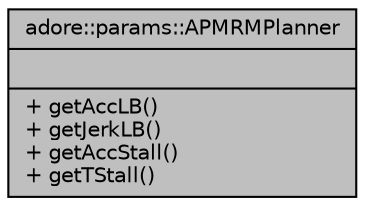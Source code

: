 digraph "adore::params::APMRMPlanner"
{
 // LATEX_PDF_SIZE
  edge [fontname="Helvetica",fontsize="10",labelfontname="Helvetica",labelfontsize="10"];
  node [fontname="Helvetica",fontsize="10",shape=record];
  Node1 [label="{adore::params::APMRMPlanner\n||+ getAccLB()\l+ getJerkLB()\l+ getAccStall()\l+ getTStall()\l}",height=0.2,width=0.4,color="black", fillcolor="grey75", style="filled", fontcolor="black",tooltip="abstract class containing parameters related to configuring the lateral planner"];
}
